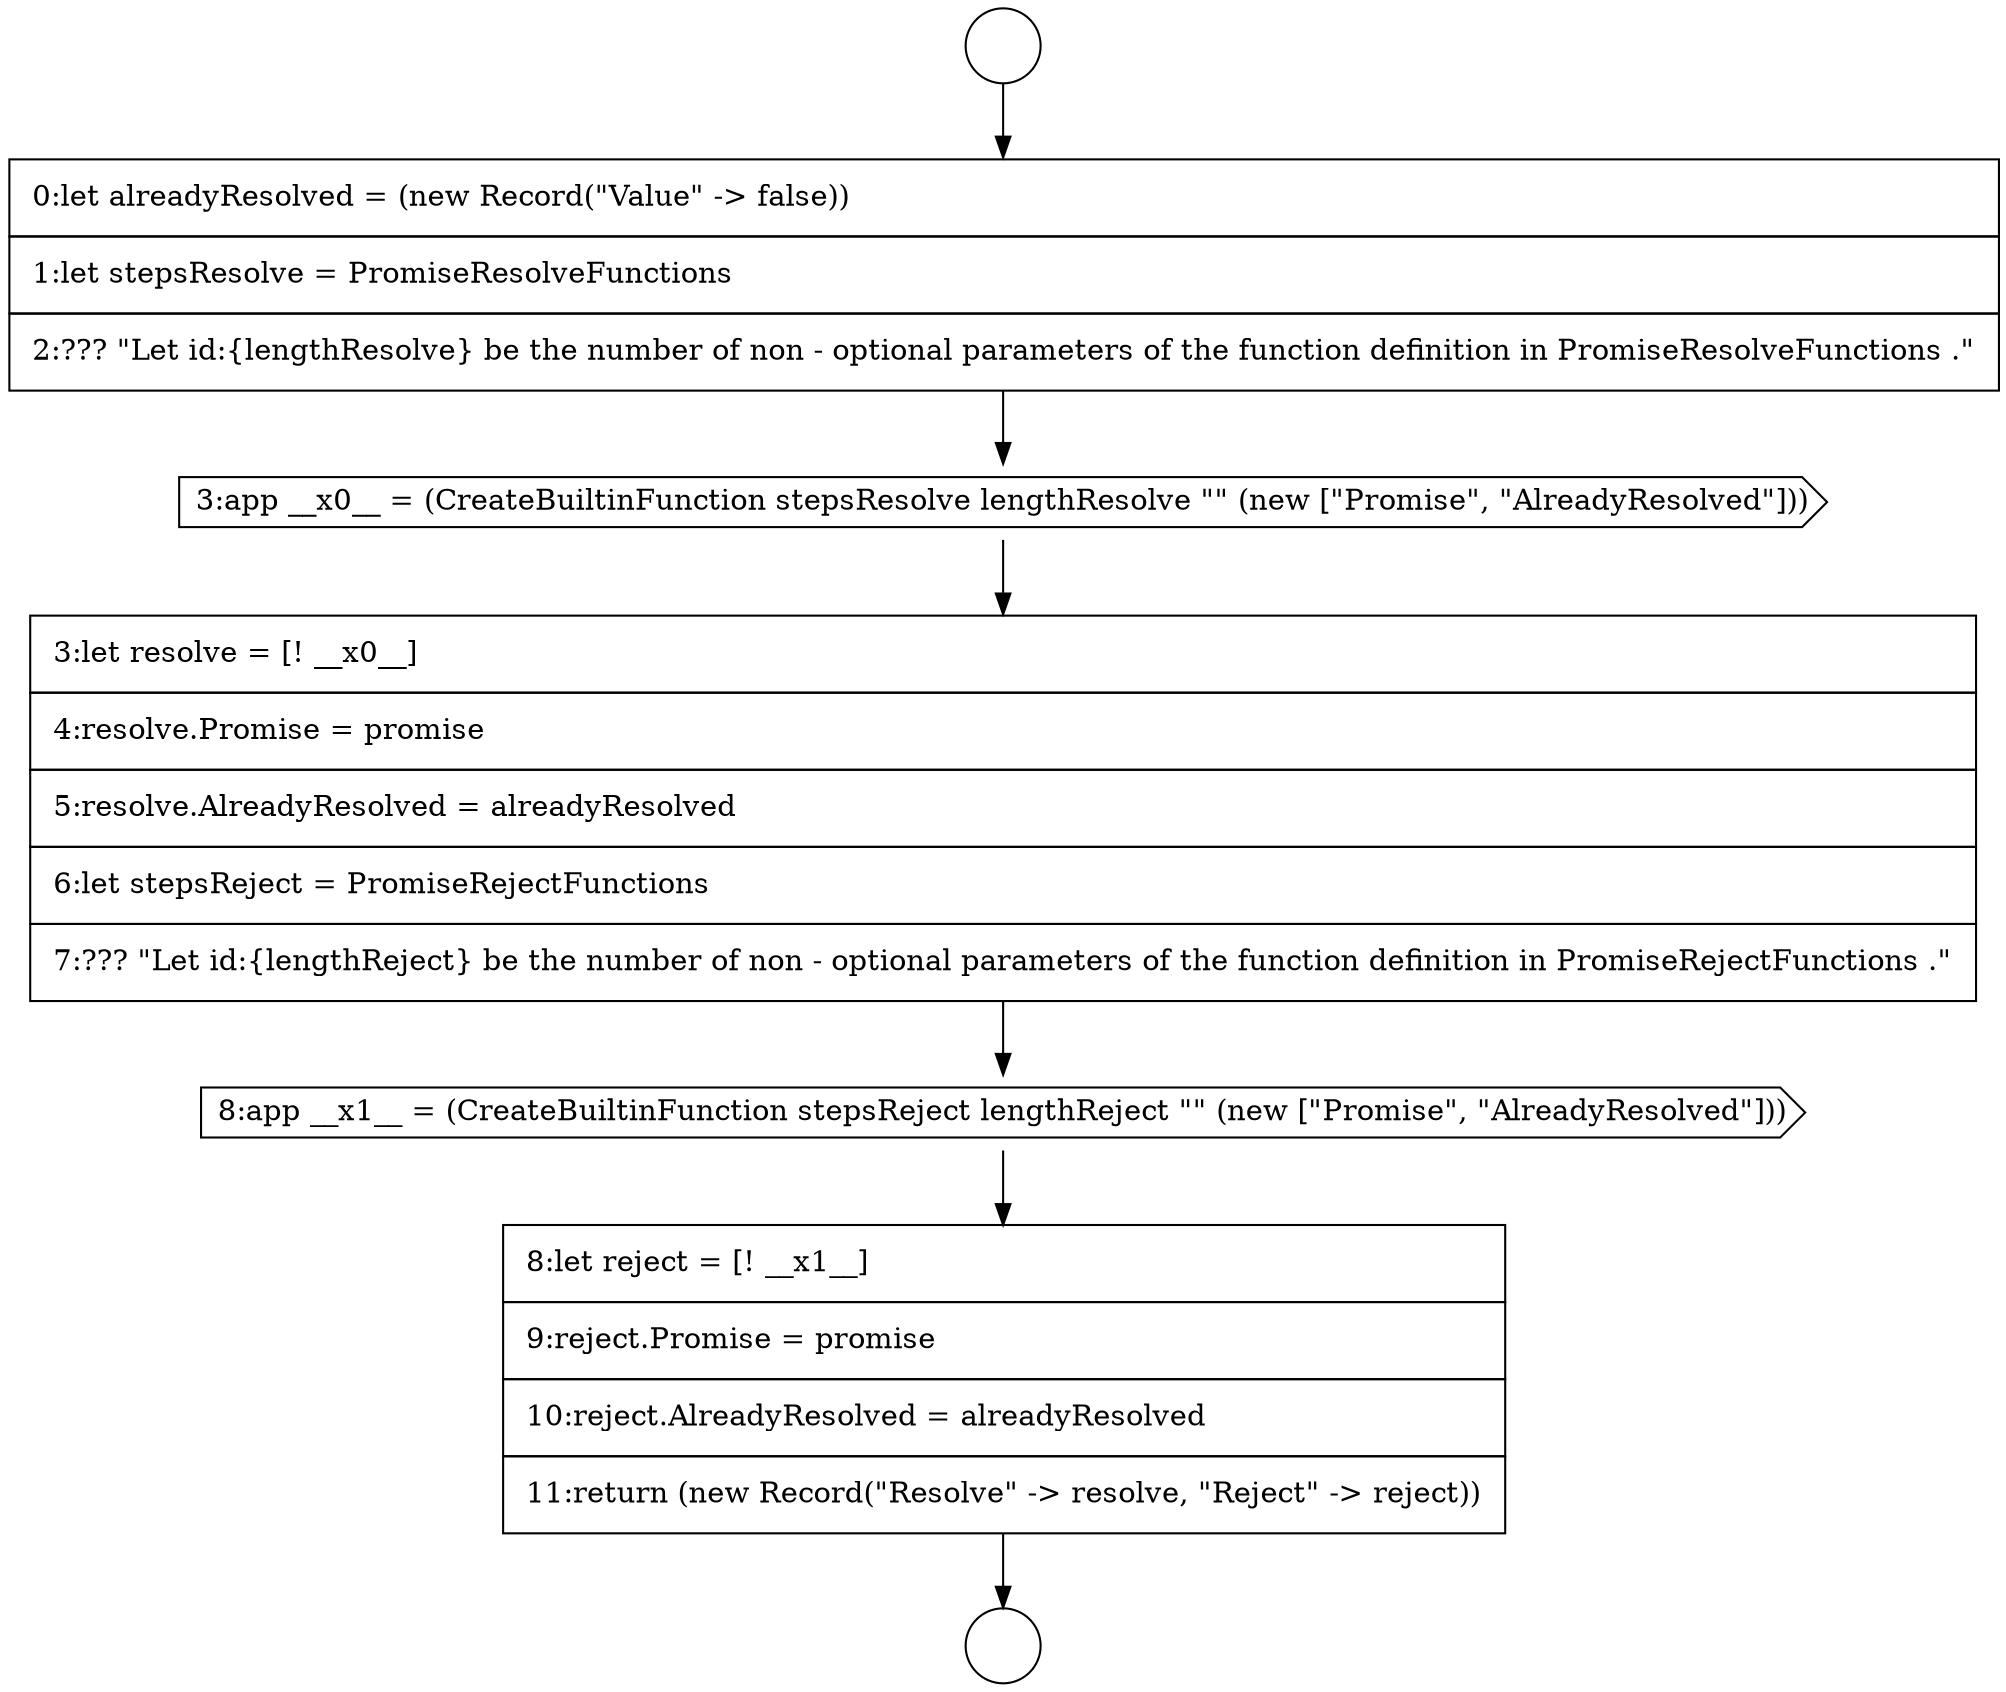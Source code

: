 digraph {
  node0 [shape=circle label=" " color="black" fillcolor="white" style=filled]
  node5 [shape=cds, label=<<font color="black">8:app __x1__ = (CreateBuiltinFunction stepsReject lengthReject &quot;&quot; (new [&quot;Promise&quot;, &quot;AlreadyResolved&quot;]))</font>> color="black" fillcolor="white" style=filled]
  node1 [shape=circle label=" " color="black" fillcolor="white" style=filled]
  node6 [shape=none, margin=0, label=<<font color="black">
    <table border="0" cellborder="1" cellspacing="0" cellpadding="10">
      <tr><td align="left">8:let reject = [! __x1__]</td></tr>
      <tr><td align="left">9:reject.Promise = promise</td></tr>
      <tr><td align="left">10:reject.AlreadyResolved = alreadyResolved</td></tr>
      <tr><td align="left">11:return (new Record(&quot;Resolve&quot; -&gt; resolve, &quot;Reject&quot; -&gt; reject))</td></tr>
    </table>
  </font>> color="black" fillcolor="white" style=filled]
  node2 [shape=none, margin=0, label=<<font color="black">
    <table border="0" cellborder="1" cellspacing="0" cellpadding="10">
      <tr><td align="left">0:let alreadyResolved = (new Record(&quot;Value&quot; -&gt; false))</td></tr>
      <tr><td align="left">1:let stepsResolve = PromiseResolveFunctions</td></tr>
      <tr><td align="left">2:??? &quot;Let id:{lengthResolve} be the number of non - optional parameters of the function definition in PromiseResolveFunctions .&quot;</td></tr>
    </table>
  </font>> color="black" fillcolor="white" style=filled]
  node3 [shape=cds, label=<<font color="black">3:app __x0__ = (CreateBuiltinFunction stepsResolve lengthResolve &quot;&quot; (new [&quot;Promise&quot;, &quot;AlreadyResolved&quot;]))</font>> color="black" fillcolor="white" style=filled]
  node4 [shape=none, margin=0, label=<<font color="black">
    <table border="0" cellborder="1" cellspacing="0" cellpadding="10">
      <tr><td align="left">3:let resolve = [! __x0__]</td></tr>
      <tr><td align="left">4:resolve.Promise = promise</td></tr>
      <tr><td align="left">5:resolve.AlreadyResolved = alreadyResolved</td></tr>
      <tr><td align="left">6:let stepsReject = PromiseRejectFunctions</td></tr>
      <tr><td align="left">7:??? &quot;Let id:{lengthReject} be the number of non - optional parameters of the function definition in PromiseRejectFunctions .&quot;</td></tr>
    </table>
  </font>> color="black" fillcolor="white" style=filled]
  node2 -> node3 [ color="black"]
  node0 -> node2 [ color="black"]
  node4 -> node5 [ color="black"]
  node6 -> node1 [ color="black"]
  node5 -> node6 [ color="black"]
  node3 -> node4 [ color="black"]
}
